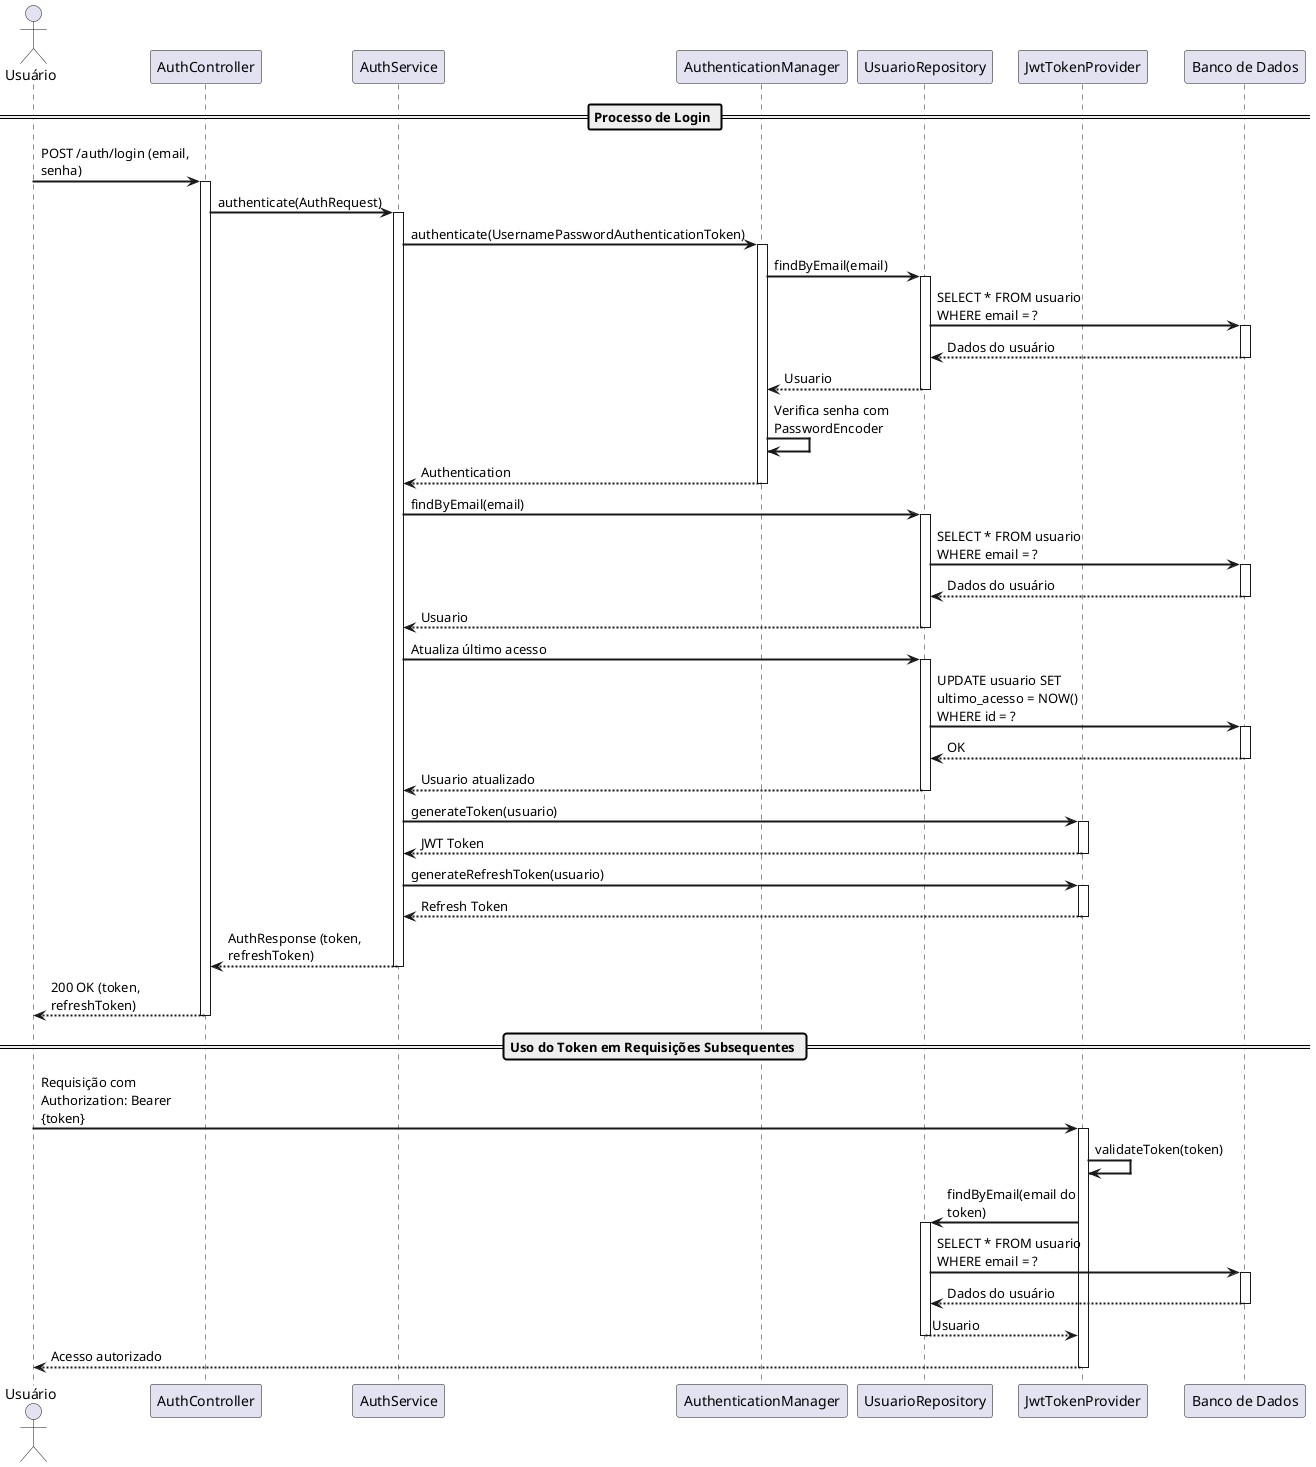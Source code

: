 @startuml Diagrama de Sequência - Processo de Autenticação
skinparam sequenceArrowThickness 2
skinparam roundcorner 5
skinparam maxmessagesize 160

actor "Usuário" as user
participant "AuthController" as authCtrl
participant "AuthService" as authSrv
participant "AuthenticationManager" as authMgr
participant "UsuarioRepository" as userRepo
participant "JwtTokenProvider" as jwtProvider
participant "Banco de Dados" as db

== Processo de Login ==

user -> authCtrl : POST /auth/login (email, senha)
activate authCtrl

authCtrl -> authSrv : authenticate(AuthRequest)
activate authSrv

authSrv -> authMgr : authenticate(UsernamePasswordAuthenticationToken)
activate authMgr
authMgr -> userRepo : findByEmail(email)
activate userRepo
userRepo -> db : SELECT * FROM usuario WHERE email = ?
activate db
db --> userRepo : Dados do usuário
deactivate db
userRepo --> authMgr : Usuario
deactivate userRepo

authMgr -> authMgr : Verifica senha com PasswordEncoder
authMgr --> authSrv : Authentication
deactivate authMgr

authSrv -> userRepo : findByEmail(email)
activate userRepo
userRepo -> db : SELECT * FROM usuario WHERE email = ?
activate db
db --> userRepo : Dados do usuário
deactivate db
userRepo --> authSrv : Usuario
deactivate userRepo

authSrv -> userRepo : Atualiza último acesso
activate userRepo
userRepo -> db : UPDATE usuario SET ultimo_acesso = NOW() WHERE id = ?
activate db
db --> userRepo : OK
deactivate db
userRepo --> authSrv : Usuario atualizado
deactivate userRepo

authSrv -> jwtProvider : generateToken(usuario)
activate jwtProvider
jwtProvider --> authSrv : JWT Token
deactivate jwtProvider

authSrv -> jwtProvider : generateRefreshToken(usuario)
activate jwtProvider
jwtProvider --> authSrv : Refresh Token
deactivate jwtProvider

authSrv --> authCtrl : AuthResponse (token, refreshToken)
deactivate authSrv

authCtrl --> user : 200 OK (token, refreshToken)
deactivate authCtrl

== Uso do Token em Requisições Subsequentes ==

user -> jwtProvider : Requisição com Authorization: Bearer {token}
activate jwtProvider

jwtProvider -> jwtProvider : validateToken(token)
jwtProvider -> userRepo : findByEmail(email do token)
activate userRepo
userRepo -> db : SELECT * FROM usuario WHERE email = ?
activate db
db --> userRepo : Dados do usuário
deactivate db
userRepo --> jwtProvider : Usuario
deactivate userRepo

jwtProvider --> user : Acesso autorizado
deactivate jwtProvider

@enduml
